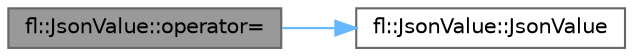 digraph "fl::JsonValue::operator="
{
 // INTERACTIVE_SVG=YES
 // LATEX_PDF_SIZE
  bgcolor="transparent";
  edge [fontname=Helvetica,fontsize=10,labelfontname=Helvetica,labelfontsize=10];
  node [fontname=Helvetica,fontsize=10,shape=box,height=0.2,width=0.4];
  rankdir="LR";
  Node1 [id="Node000001",label="fl::JsonValue::operator=",height=0.2,width=0.4,color="gray40", fillcolor="grey60", style="filled", fontcolor="black",tooltip=" "];
  Node1 -> Node2 [id="edge1_Node000001_Node000002",color="steelblue1",style="solid",tooltip=" "];
  Node2 [id="Node000002",label="fl::JsonValue::JsonValue",height=0.2,width=0.4,color="grey40", fillcolor="white", style="filled",URL="$da/dd6/structfl_1_1_json_value_a630a1830e8cce329a9306accf644ba15.html#a630a1830e8cce329a9306accf644ba15",tooltip=" "];
}

